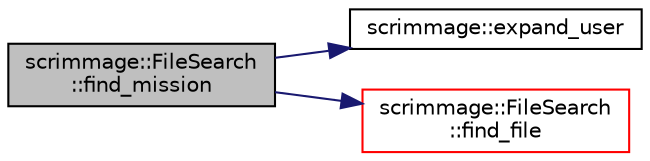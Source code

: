 digraph "scrimmage::FileSearch::find_mission"
{
 // LATEX_PDF_SIZE
  edge [fontname="Helvetica",fontsize="10",labelfontname="Helvetica",labelfontsize="10"];
  node [fontname="Helvetica",fontsize="10",shape=record];
  rankdir="LR";
  Node1 [label="scrimmage::FileSearch\l::find_mission",height=0.2,width=0.4,color="black", fillcolor="grey75", style="filled", fontcolor="black",tooltip="finds a mission file"];
  Node1 -> Node2 [color="midnightblue",fontsize="10",style="solid",fontname="Helvetica"];
  Node2 [label="scrimmage::expand_user",height=0.2,width=0.4,color="black", fillcolor="white", style="filled",URL="$namespacescrimmage.html#ad9073339ab817f446c688ce4506df008",tooltip=" "];
  Node1 -> Node3 [color="midnightblue",fontsize="10",style="solid",fontname="Helvetica"];
  Node3 [label="scrimmage::FileSearch\l::find_file",height=0.2,width=0.4,color="red", fillcolor="white", style="filled",URL="$classscrimmage_1_1FileSearch.html#abe9179a14dd0deff89f113870aed3a7b",tooltip=" "];
}
